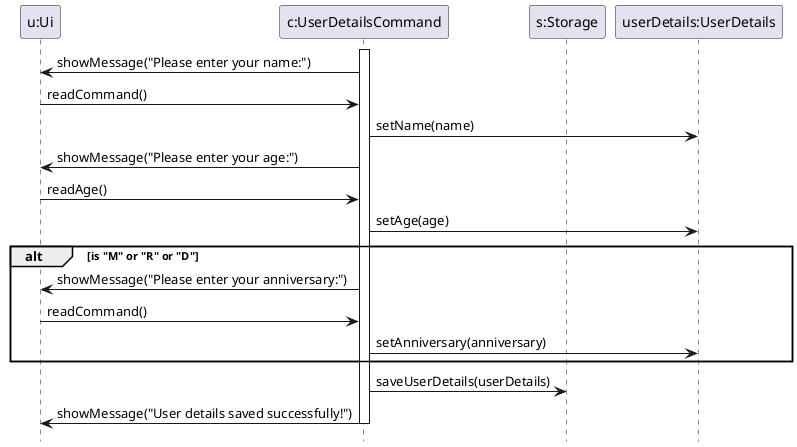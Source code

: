 @startuml
hide footbox
participant "u:Ui" as Ui
participant "c:UserDetailsCommand" as UserDetailsCommand
participant "s:Storage" as Storage
participant "userDetails:UserDetails" as UserDetails

activate UserDetailsCommand

UserDetailsCommand -> Ui: showMessage("Please enter your name:")
UserDetailsCommand <- Ui: readCommand()
UserDetailsCommand -> UserDetails: setName(name)

UserDetailsCommand -> Ui: showMessage("Please enter your age:")
UserDetailsCommand <- Ui: readAge()
UserDetailsCommand -> UserDetails: setAge(age)

alt is "M" or "R" or "D"
    UserDetailsCommand -> Ui: showMessage("Please enter your anniversary:")
    UserDetailsCommand <- Ui: readCommand()
    UserDetailsCommand -> UserDetails: setAnniversary(anniversary)
end

UserDetailsCommand -> Storage: saveUserDetails(userDetails)
UserDetailsCommand -> Ui: showMessage("User details saved successfully!")

deactivate UserDetailsCommand
@enduml
